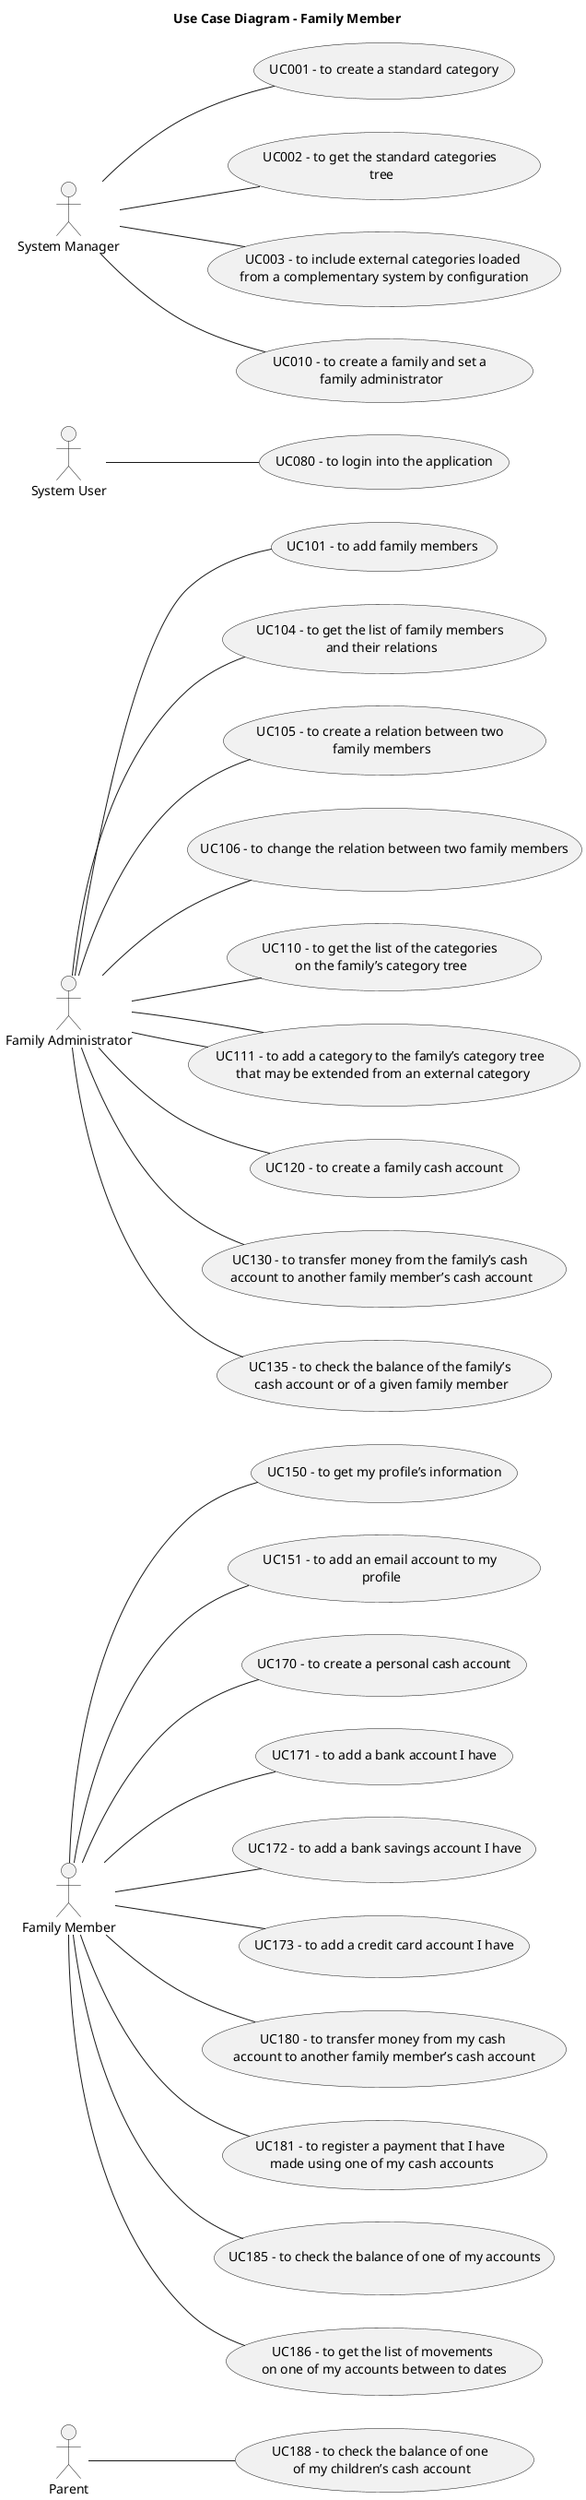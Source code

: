 @startuml

left to right direction

title Use Case Diagram - Family Member

actor "Parent" as parent
actor "Family Member" as fm
actor "Family Administrator" as fa
actor "System User" as su
actor "System Manager" as sm

usecase "UC001 - to create a standard category" as uc001
usecase "UC002 - to get the standard categories \ntree" as uc002
usecase "UC003 - to include external categories loaded \nfrom a complementary system by configuration" as uc003
usecase "UC010 - to create a family and set a \nfamily administrator" as uc010
usecase "UC080 - to login into the application" as uc080
usecase "UC101 - to add family members" as uc101
usecase "UC104 - to get the list of family members \nand their relations" as uc104
usecase "UC105 - to create a relation between two \nfamily members" as uc105
usecase "UC106 - to change the relation between two family members" as uc106
usecase "UC110 - to get the list of the categories \non the family’s category tree" as uc110
usecase "UC111 - to add a category to the family’s category tree \n that may be extended from an external category" as uc111
usecase "UC120 - to create a family cash account" as uc120
usecase "UC130 - to transfer money from the family’s cash \naccount to another family member’s cash account" as uc130
usecase "UC135 - to check the balance of the family’s \ncash account or of a given family member" as uc135
usecase "UC150 - to get my profile’s information" as uc150
usecase "UC151 - to add an email account to my \nprofile" as uc151
usecase "UC170 - to create a personal cash account" as uc170
usecase "UC171 - to add a bank account I have" as uc171
usecase "UC172 - to add a bank savings account I have" as uc172
usecase "UC173 - to add a credit card account I have" as uc173
usecase "UC180 - to transfer money from my cash \naccount to another family member’s cash account" as uc180
usecase "UC181 - to register a payment that I have \nmade using one of my cash accounts" as uc181
usecase "UC185 - to check the balance of one of my accounts" as uc185
usecase "UC186 - to get the list of movements \non one of my accounts between to dates" as uc186
usecase "UC188 - to check the balance of one \nof my children’s cash account" as uc188

sm -- uc001
sm -- uc002
sm -- uc003
sm -- uc010
su -- uc080
fa -- uc101
fa -- uc104
fa -- uc105
fa -- uc110
fa -- uc111
fa -- uc120
fa -- uc106
fa -- uc111
fa -- uc130
fa -- uc135
fm -- uc150
fm -- uc151
fm -- uc170
fm -- uc171
fm -- uc172
fm -- uc173
fm -- uc180
fm -- uc181
fm -- uc185
fm -- uc186
parent -- uc188

@enduml